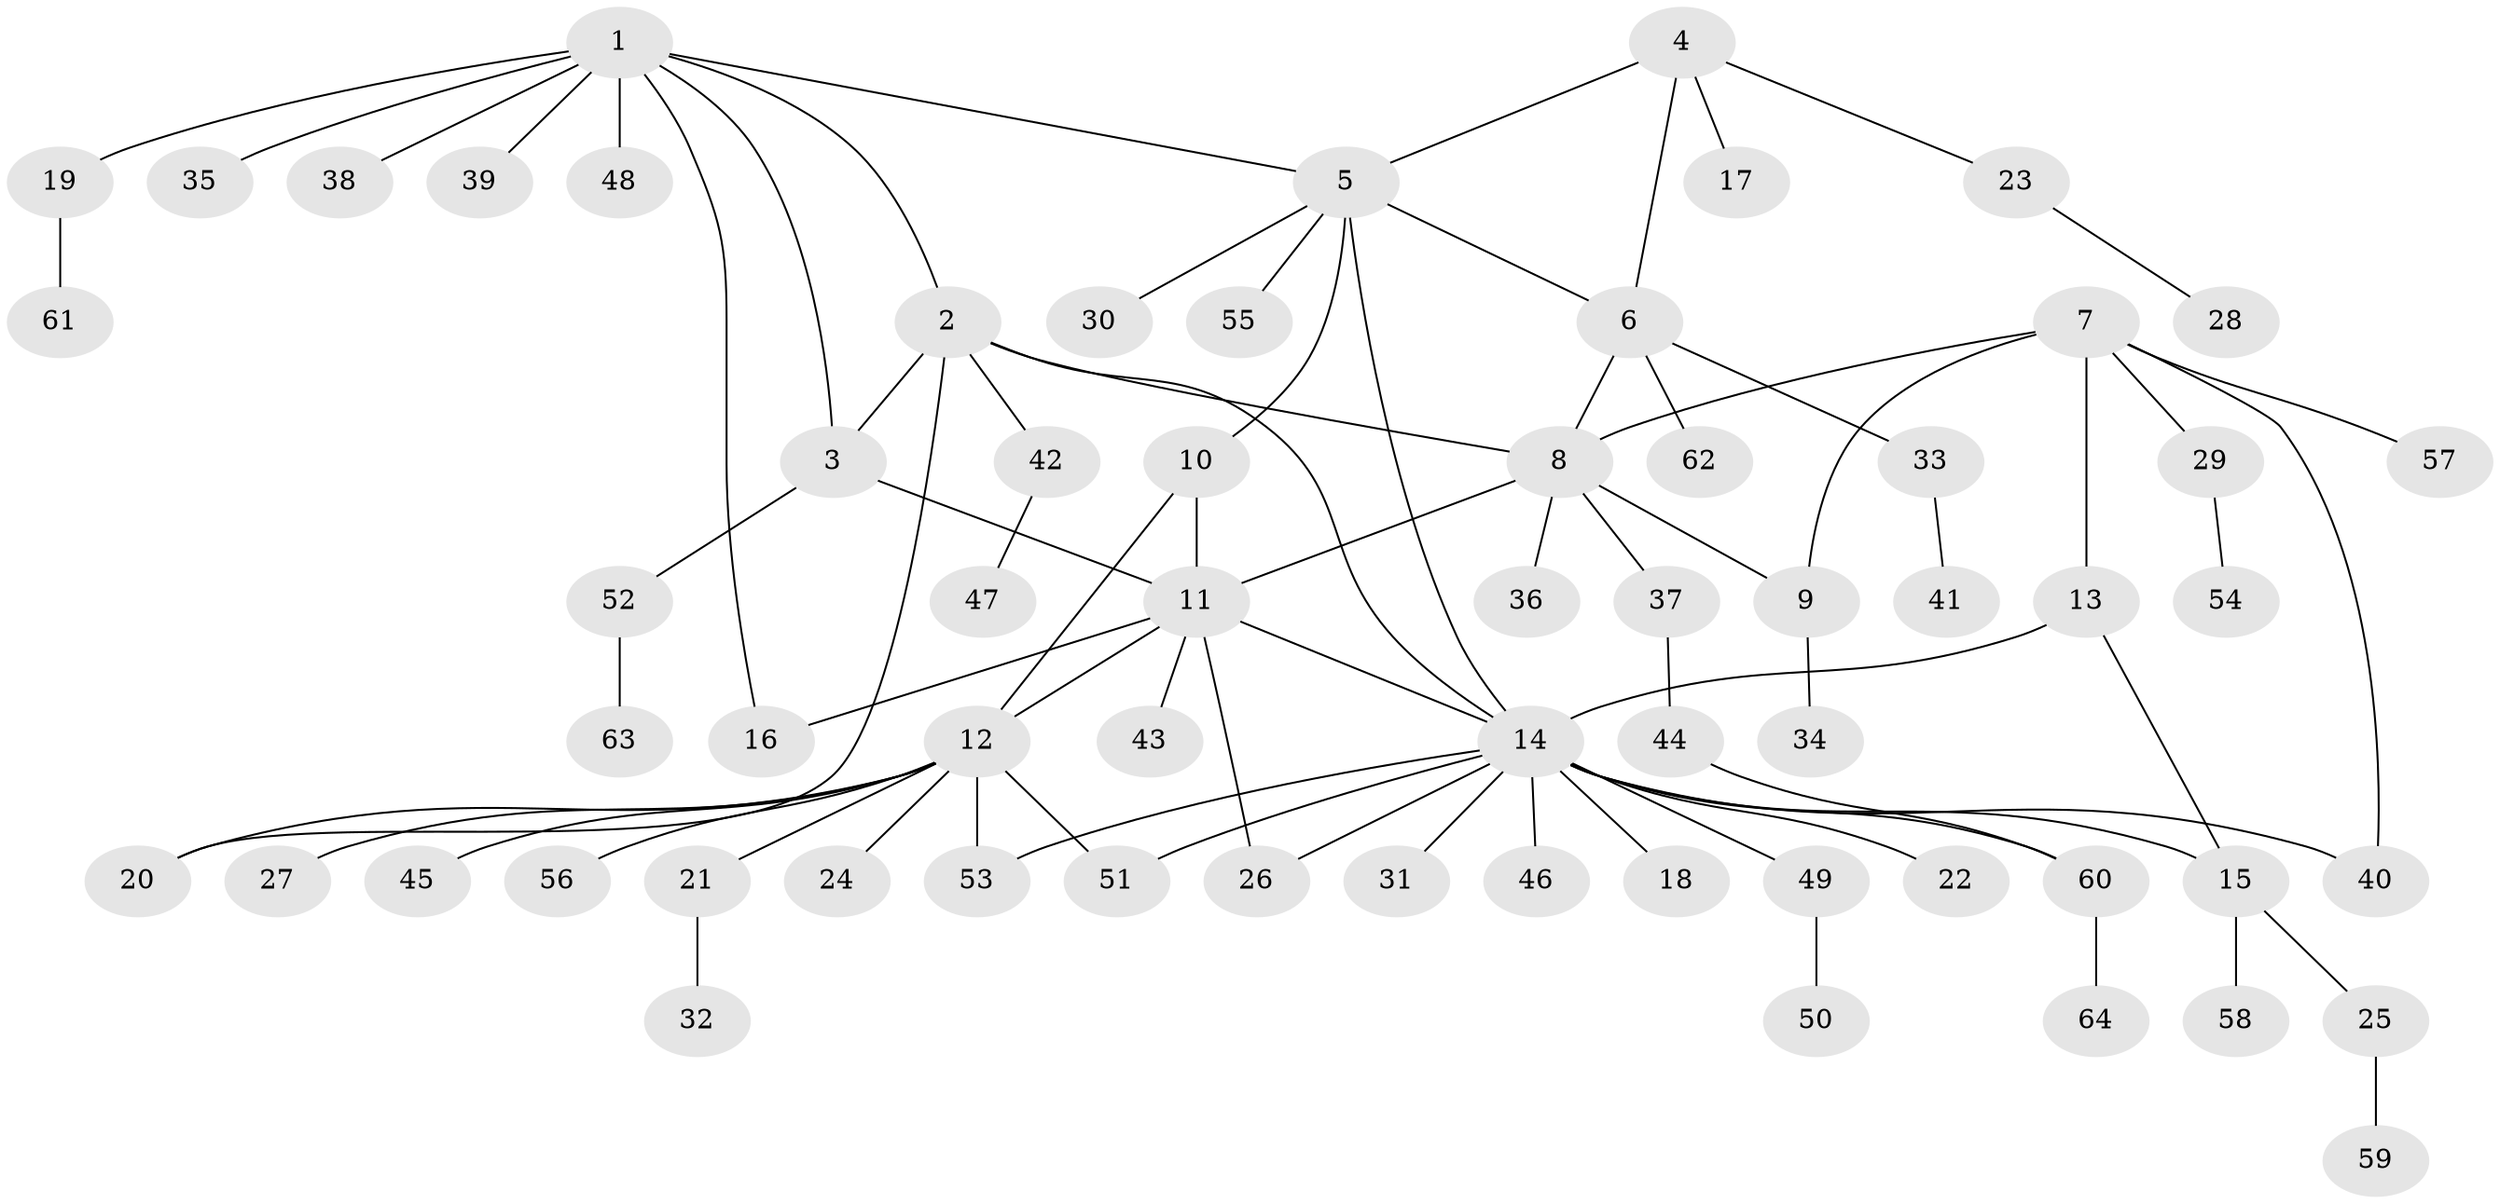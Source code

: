 // Generated by graph-tools (version 1.1) at 2025/26/03/09/25 03:26:46]
// undirected, 64 vertices, 81 edges
graph export_dot {
graph [start="1"]
  node [color=gray90,style=filled];
  1;
  2;
  3;
  4;
  5;
  6;
  7;
  8;
  9;
  10;
  11;
  12;
  13;
  14;
  15;
  16;
  17;
  18;
  19;
  20;
  21;
  22;
  23;
  24;
  25;
  26;
  27;
  28;
  29;
  30;
  31;
  32;
  33;
  34;
  35;
  36;
  37;
  38;
  39;
  40;
  41;
  42;
  43;
  44;
  45;
  46;
  47;
  48;
  49;
  50;
  51;
  52;
  53;
  54;
  55;
  56;
  57;
  58;
  59;
  60;
  61;
  62;
  63;
  64;
  1 -- 2;
  1 -- 3;
  1 -- 5;
  1 -- 16;
  1 -- 19;
  1 -- 35;
  1 -- 38;
  1 -- 39;
  1 -- 48;
  2 -- 3;
  2 -- 8;
  2 -- 14;
  2 -- 20;
  2 -- 42;
  3 -- 11;
  3 -- 52;
  4 -- 5;
  4 -- 6;
  4 -- 17;
  4 -- 23;
  5 -- 6;
  5 -- 10;
  5 -- 14;
  5 -- 30;
  5 -- 55;
  6 -- 8;
  6 -- 33;
  6 -- 62;
  7 -- 8;
  7 -- 9;
  7 -- 13;
  7 -- 29;
  7 -- 40;
  7 -- 57;
  8 -- 9;
  8 -- 11;
  8 -- 36;
  8 -- 37;
  9 -- 34;
  10 -- 11;
  10 -- 12;
  11 -- 12;
  11 -- 14;
  11 -- 16;
  11 -- 26;
  11 -- 43;
  12 -- 20;
  12 -- 21;
  12 -- 24;
  12 -- 27;
  12 -- 45;
  12 -- 51;
  12 -- 53;
  12 -- 56;
  13 -- 14;
  13 -- 15;
  14 -- 15;
  14 -- 18;
  14 -- 22;
  14 -- 26;
  14 -- 31;
  14 -- 40;
  14 -- 46;
  14 -- 49;
  14 -- 51;
  14 -- 53;
  14 -- 60;
  15 -- 25;
  15 -- 58;
  19 -- 61;
  21 -- 32;
  23 -- 28;
  25 -- 59;
  29 -- 54;
  33 -- 41;
  37 -- 44;
  42 -- 47;
  44 -- 60;
  49 -- 50;
  52 -- 63;
  60 -- 64;
}
